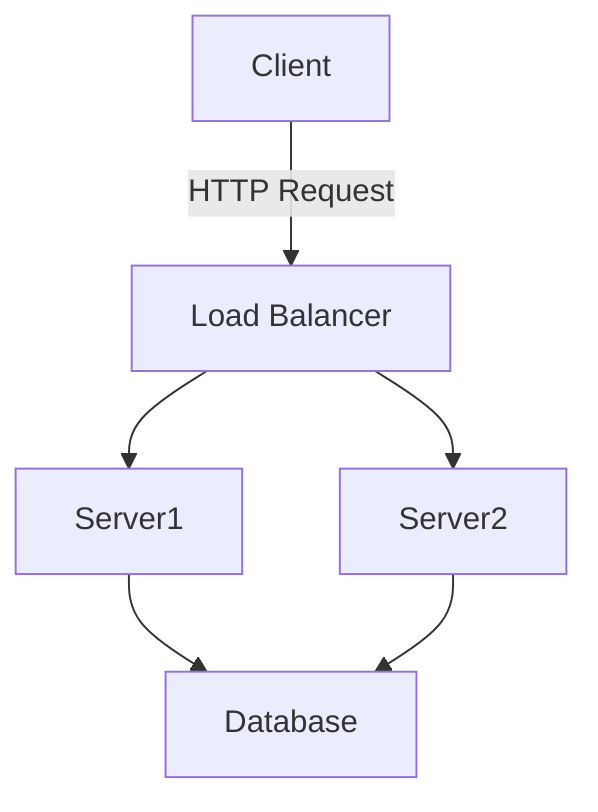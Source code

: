 graph TD;
    A[Client] -->|HTTP Request| B[Load Balancer];
    B --> C[Server1];
    B --> D[Server2];
    C --> E[Database];
    D --> E;